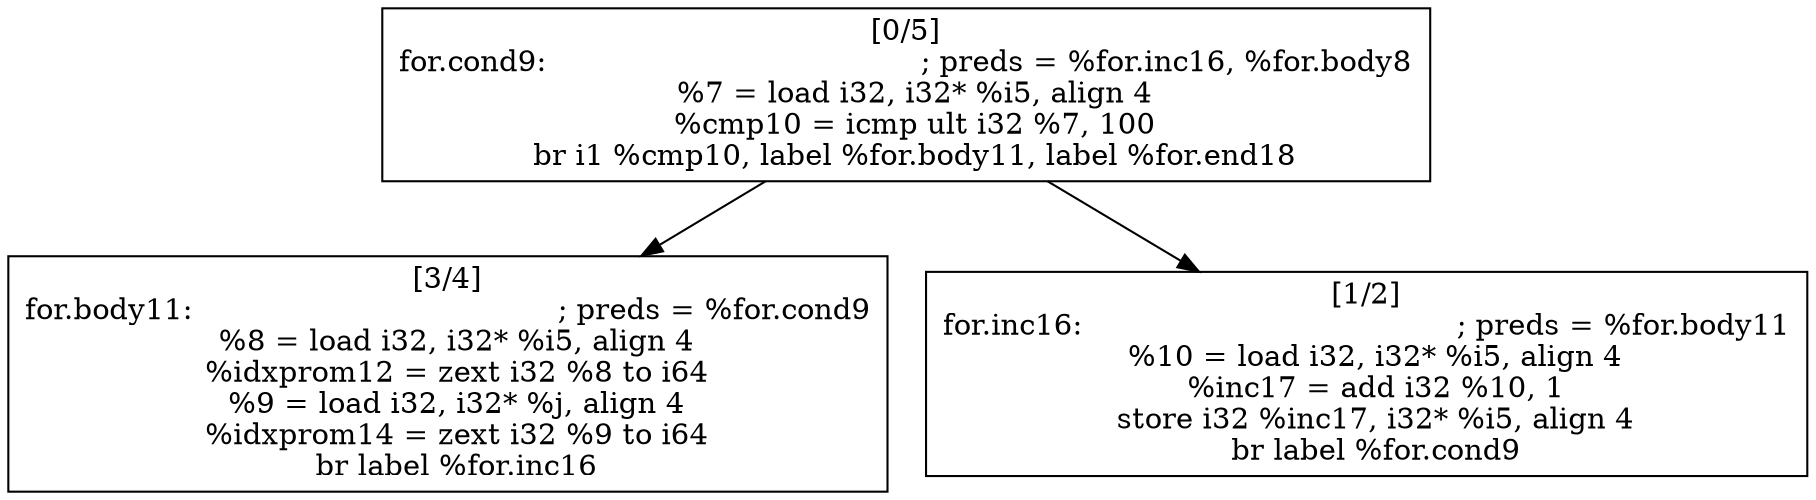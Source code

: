
digraph G {


node263 [label="[0/5]
for.cond9:                                        ; preds = %for.inc16, %for.body8
  %7 = load i32, i32* %i5, align 4
  %cmp10 = icmp ult i32 %7, 100
  br i1 %cmp10, label %for.body11, label %for.end18
",shape=rectangle ]
node261 [label="[3/4]
for.body11:                                       ; preds = %for.cond9
  %8 = load i32, i32* %i5, align 4
  %idxprom12 = zext i32 %8 to i64
  %9 = load i32, i32* %j, align 4
  %idxprom14 = zext i32 %9 to i64
  br label %for.inc16
",shape=rectangle ]
node262 [label="[1/2]
for.inc16:                                        ; preds = %for.body11
  %10 = load i32, i32* %i5, align 4
  %inc17 = add i32 %10, 1
  store i32 %inc17, i32* %i5, align 4
  br label %for.cond9
",shape=rectangle ]

node263->node261 [ ]
node263->node262 [ ]


}
